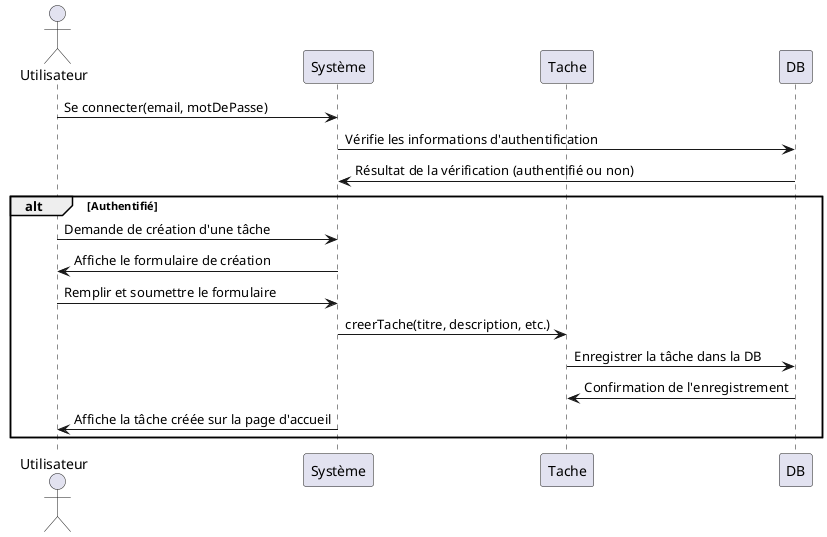 @startuml
actor Utilisateur
participant "Système" as System
participant Tache
participant DB

Utilisateur -> System : Se connecter(email, motDePasse)
System -> DB : Vérifie les informations d'authentification
DB -> System : Résultat de la vérification (authentifié ou non)
alt Authentifié
    Utilisateur -> System : Demande de création d'une tâche
    System -> Utilisateur : Affiche le formulaire de création
    Utilisateur -> System : Remplir et soumettre le formulaire
    System -> Tache : creerTache(titre, description, etc.)
    Tache -> DB : Enregistrer la tâche dans la DB
    DB -> Tache : Confirmation de l'enregistrement
    System -> Utilisateur : Affiche la tâche créée sur la page d'accueil
end
@enduml
